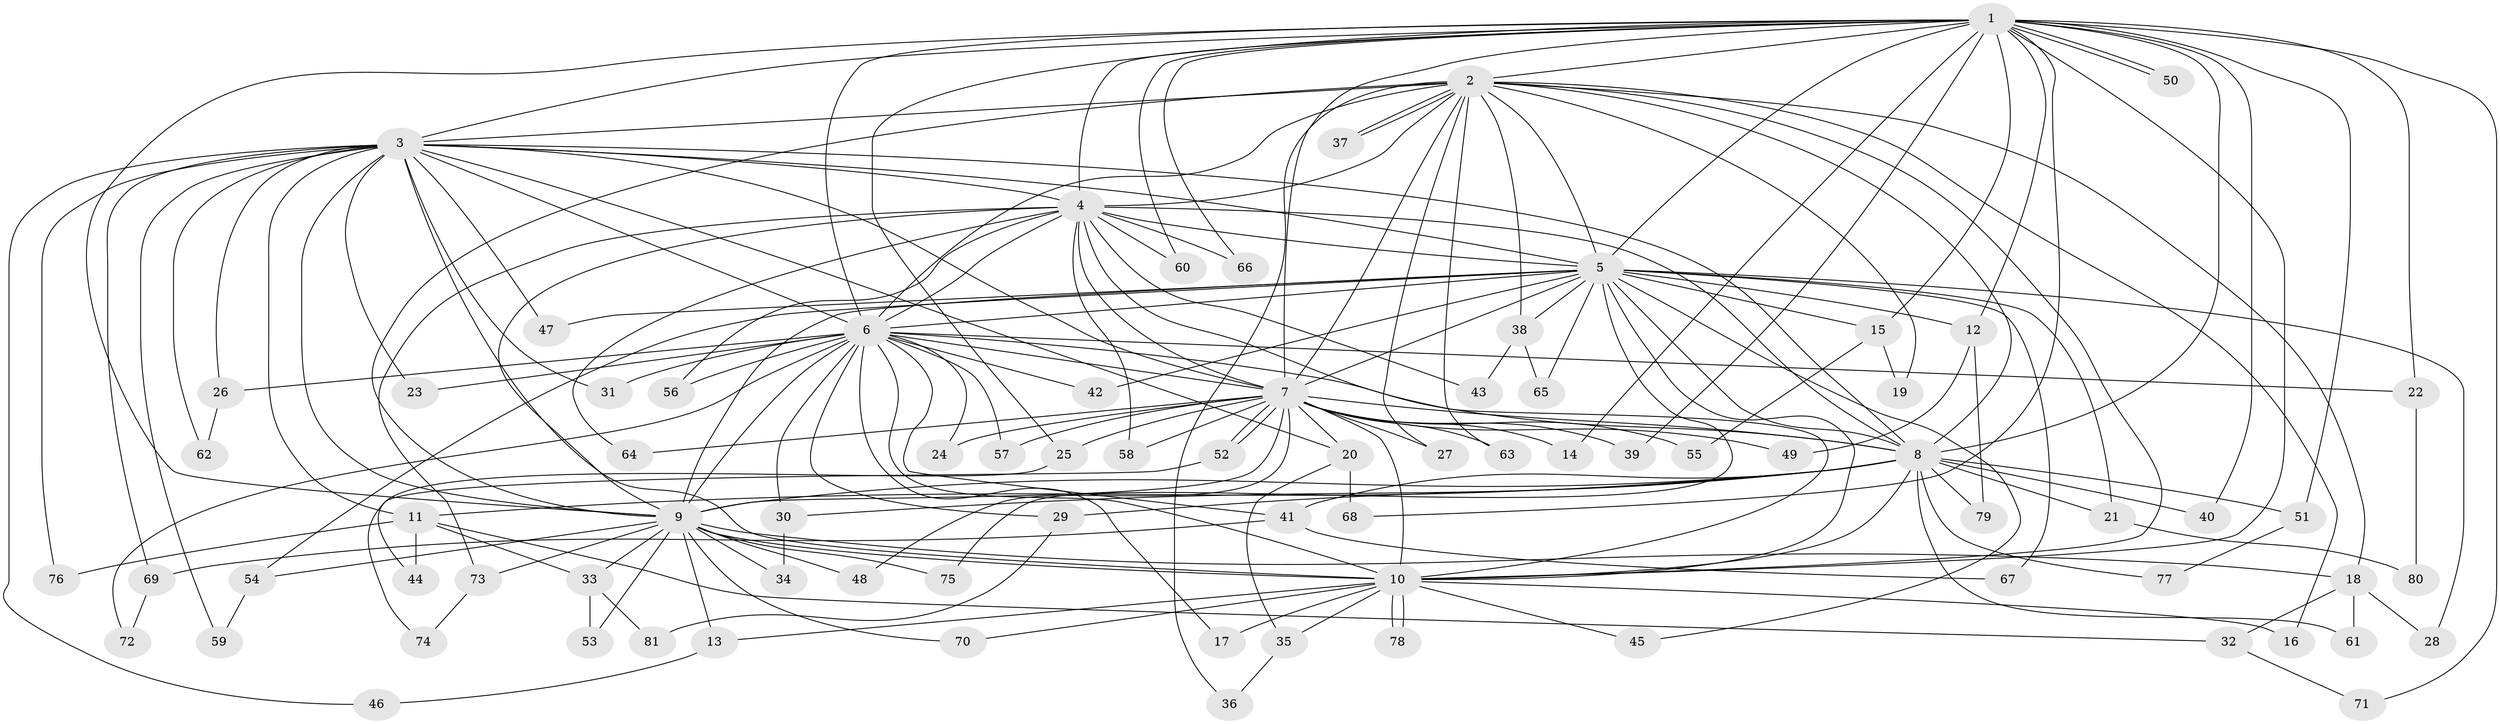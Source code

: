 // coarse degree distribution, {20: 0.015625, 24: 0.015625, 18: 0.03125, 21: 0.03125, 14: 0.015625, 16: 0.015625, 17: 0.015625, 6: 0.03125, 4: 0.046875, 3: 0.171875, 2: 0.609375}
// Generated by graph-tools (version 1.1) at 2025/51/02/27/25 19:51:44]
// undirected, 81 vertices, 187 edges
graph export_dot {
graph [start="1"]
  node [color=gray90,style=filled];
  1;
  2;
  3;
  4;
  5;
  6;
  7;
  8;
  9;
  10;
  11;
  12;
  13;
  14;
  15;
  16;
  17;
  18;
  19;
  20;
  21;
  22;
  23;
  24;
  25;
  26;
  27;
  28;
  29;
  30;
  31;
  32;
  33;
  34;
  35;
  36;
  37;
  38;
  39;
  40;
  41;
  42;
  43;
  44;
  45;
  46;
  47;
  48;
  49;
  50;
  51;
  52;
  53;
  54;
  55;
  56;
  57;
  58;
  59;
  60;
  61;
  62;
  63;
  64;
  65;
  66;
  67;
  68;
  69;
  70;
  71;
  72;
  73;
  74;
  75;
  76;
  77;
  78;
  79;
  80;
  81;
  1 -- 2;
  1 -- 3;
  1 -- 4;
  1 -- 5;
  1 -- 6;
  1 -- 7;
  1 -- 8;
  1 -- 9;
  1 -- 10;
  1 -- 12;
  1 -- 14;
  1 -- 15;
  1 -- 22;
  1 -- 25;
  1 -- 39;
  1 -- 40;
  1 -- 50;
  1 -- 50;
  1 -- 51;
  1 -- 60;
  1 -- 66;
  1 -- 68;
  1 -- 71;
  2 -- 3;
  2 -- 4;
  2 -- 5;
  2 -- 6;
  2 -- 7;
  2 -- 8;
  2 -- 9;
  2 -- 10;
  2 -- 16;
  2 -- 18;
  2 -- 19;
  2 -- 27;
  2 -- 36;
  2 -- 37;
  2 -- 37;
  2 -- 38;
  2 -- 63;
  3 -- 4;
  3 -- 5;
  3 -- 6;
  3 -- 7;
  3 -- 8;
  3 -- 9;
  3 -- 10;
  3 -- 11;
  3 -- 20;
  3 -- 23;
  3 -- 26;
  3 -- 31;
  3 -- 46;
  3 -- 47;
  3 -- 59;
  3 -- 62;
  3 -- 69;
  3 -- 76;
  4 -- 5;
  4 -- 6;
  4 -- 7;
  4 -- 8;
  4 -- 9;
  4 -- 10;
  4 -- 43;
  4 -- 56;
  4 -- 58;
  4 -- 60;
  4 -- 64;
  4 -- 66;
  4 -- 73;
  5 -- 6;
  5 -- 7;
  5 -- 8;
  5 -- 9;
  5 -- 10;
  5 -- 12;
  5 -- 15;
  5 -- 21;
  5 -- 28;
  5 -- 38;
  5 -- 42;
  5 -- 45;
  5 -- 47;
  5 -- 54;
  5 -- 65;
  5 -- 67;
  5 -- 75;
  6 -- 7;
  6 -- 8;
  6 -- 9;
  6 -- 10;
  6 -- 17;
  6 -- 22;
  6 -- 23;
  6 -- 24;
  6 -- 26;
  6 -- 29;
  6 -- 30;
  6 -- 31;
  6 -- 41;
  6 -- 42;
  6 -- 56;
  6 -- 57;
  6 -- 72;
  7 -- 8;
  7 -- 9;
  7 -- 10;
  7 -- 14;
  7 -- 20;
  7 -- 24;
  7 -- 25;
  7 -- 27;
  7 -- 39;
  7 -- 48;
  7 -- 49;
  7 -- 52;
  7 -- 52;
  7 -- 55;
  7 -- 57;
  7 -- 58;
  7 -- 63;
  7 -- 64;
  8 -- 9;
  8 -- 10;
  8 -- 11;
  8 -- 21;
  8 -- 29;
  8 -- 30;
  8 -- 40;
  8 -- 41;
  8 -- 51;
  8 -- 61;
  8 -- 77;
  8 -- 79;
  9 -- 10;
  9 -- 13;
  9 -- 18;
  9 -- 33;
  9 -- 34;
  9 -- 48;
  9 -- 53;
  9 -- 54;
  9 -- 70;
  9 -- 73;
  9 -- 75;
  10 -- 13;
  10 -- 16;
  10 -- 17;
  10 -- 35;
  10 -- 45;
  10 -- 70;
  10 -- 78;
  10 -- 78;
  11 -- 32;
  11 -- 33;
  11 -- 44;
  11 -- 76;
  12 -- 49;
  12 -- 79;
  13 -- 46;
  15 -- 19;
  15 -- 55;
  18 -- 28;
  18 -- 32;
  18 -- 61;
  20 -- 35;
  20 -- 68;
  21 -- 80;
  22 -- 80;
  25 -- 44;
  26 -- 62;
  29 -- 81;
  30 -- 34;
  32 -- 71;
  33 -- 53;
  33 -- 81;
  35 -- 36;
  38 -- 43;
  38 -- 65;
  41 -- 67;
  41 -- 69;
  51 -- 77;
  52 -- 74;
  54 -- 59;
  69 -- 72;
  73 -- 74;
}
